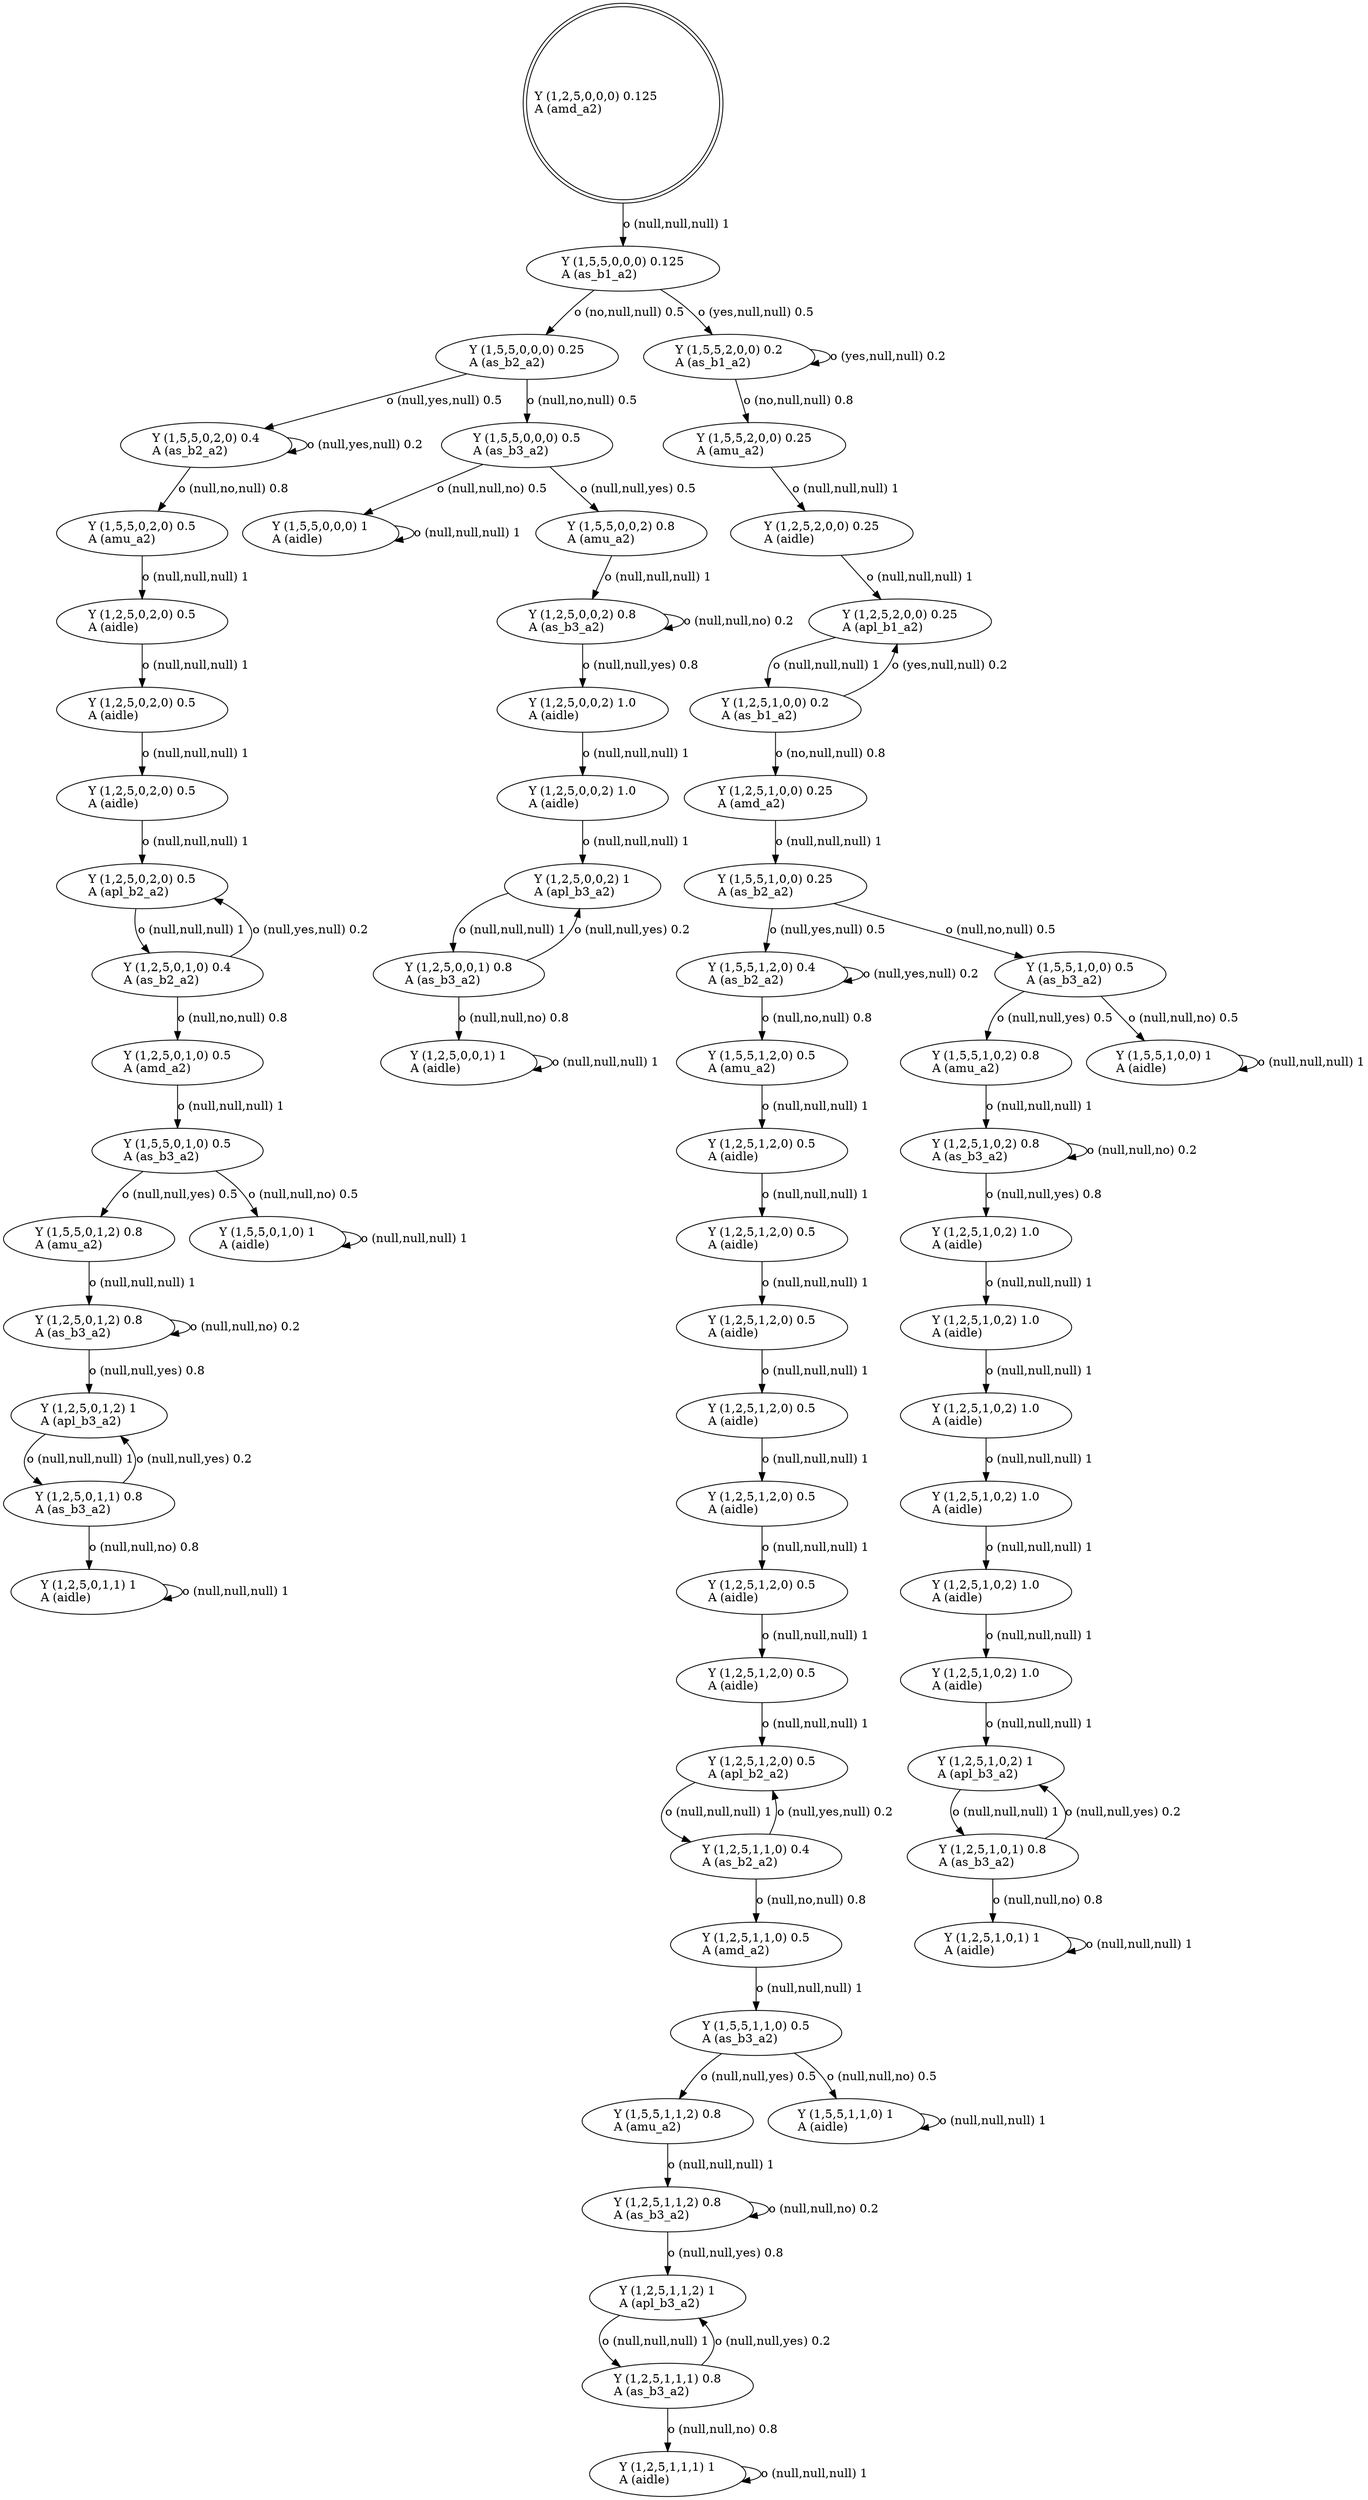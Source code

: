 digraph "G" {
root [label="Y (1,2,5,0,0,0) 0.125\lA (amd_a2)\l", labeljust="l", shape=doublecircle];
x0row550 [label="Y (1,5,5,0,0,0) 1\lA (aidle)\l"];
x0row562 [label="Y (1,5,5,0,0,2) 0.8\lA (amu_a2)\l"];
x0row453 [label="Y (1,5,5,0,1,0) 0.5\lA (as_b3_a2)\l"];
x0row445 [label="Y (1,2,5,0,1,0) 0.5\lA (amd_a2)\l"];
x0row496 [label="Y (1,2,5,0,1,2) 1\lA (apl_b3_a2)\l"];
x0row434 [label="Y (1,2,5,0,1,0) 0.4\lA (as_b2_a2)\l"];
x0row483 [label="Y (1,2,5,0,1,2) 0.8\lA (as_b3_a2)\l"];
x0row422 [label="Y (1,2,5,0,2,0) 0.5\lA (apl_b2_a2)\l"];
x0row478 [label="Y (1,5,5,0,1,2) 0.8\lA (amu_a2)\l"];
x0row411 [label="Y (1,5,5,0,2,0) 0.5\lA (amu_a2)\l"];
x0row403 [label="Y (1,5,5,0,2,0) 0.4\lA (as_b2_a2)\l"];
x0row465 [label="Y (1,5,5,0,1,0) 1\lA (aidle)\l"];
x0row505 [label="Y (1,2,5,0,1,1) 0.8\lA (as_b3_a2)\l"];
x0row384 [label="Y (1,5,5,0,0,0) 0.5\lA (as_b3_a2)\l"];
x0row249 [label="Y (1,2,5,1,1,1) 0.8\lA (as_b3_a2)\l"];
x0row239 [label="Y (1,2,5,1,1,2) 1\lA (apl_b3_a2)\l"];
x0row317 [label="Y (1,2,5,1,0,2) 0.8\lA (as_b3_a2)\l"];
x0row312 [label="Y (1,5,5,1,0,2) 0.8\lA (amu_a2)\l"];
x0row225 [label="Y (1,2,5,1,1,2) 0.8\lA (as_b3_a2)\l"];
x0row219 [label="Y (1,5,5,1,1,2) 0.8\lA (amu_a2)\l"];
x0row339 [label="Y (1,2,5,1,0,1) 0.8\lA (as_b3_a2)\l"];
x0row205 [label="Y (1,5,5,1,1,0) 1\lA (aidle)\l"];
x0row192 [label="Y (1,5,5,1,1,0) 0.5\lA (as_b3_a2)\l"];
x0row183 [label="Y (1,2,5,1,1,0) 0.5\lA (amd_a2)\l"];
x0row299 [label="Y (1,5,5,1,0,0) 1\lA (aidle)\l"];
x0row171 [label="Y (1,2,5,1,1,0) 0.4\lA (as_b2_a2)\l"];
x0row350 [label="Y (1,2,5,1,0,1) 1\lA (aidle)\l"];
x0row158 [label="Y (1,2,5,1,2,0) 0.5\lA (apl_b2_a2)\l"];
x0row146 [label="Y (1,5,5,1,2,0) 0.5\lA (amu_a2)\l"];
x0row137 [label="Y (1,5,5,1,2,0) 0.4\lA (as_b2_a2)\l"];
x0row566 [label="Y (1,2,5,0,0,2) 0.8\lA (as_b3_a2)\l"];
x0row578 [label="Y (1,2,5,0,0,2) 1\lA (apl_b3_a2)\l"];
x0row17 [label="Y (1,5,5,0,0,0) 0.25\lA (as_b2_a2)\l"];
x0row4 [label="Y (1,5,5,0,0,0) 0.125\lA (as_b1_a2)\l"];
x0row330 [label="Y (1,2,5,1,0,2) 1\lA (apl_b3_a2)\l"];
x0row117 [label="Y (1,5,5,1,0,0) 0.5\lA (as_b3_a2)\l"];
x0row104 [label="Y (1,5,5,1,0,0) 0.25\lA (as_b2_a2)\l"];
x0row95 [label="Y (1,2,5,1,0,0) 0.25\lA (amd_a2)\l"];
x0row83 [label="Y (1,2,5,1,0,0) 0.2\lA (as_b1_a2)\l"];
x0row261 [label="Y (1,2,5,1,1,1) 1\lA (aidle)\l"];
x0row67 [label="Y (1,2,5,2,0,0) 0.25\lA (apl_b1_a2)\l"];
x0row516 [label="Y (1,2,5,0,1,1) 1\lA (aidle)\l"];
x0row52 [label="Y (1,5,5,2,0,0) 0.25\lA (amu_a2)\l"];
x0row43 [label="Y (1,5,5,2,0,0) 0.2\lA (as_b1_a2)\l"];
x0row586 [label="Y (1,2,5,0,0,1) 0.8\lA (as_b3_a2)\l"];
x0row596 [label="Y (1,2,5,0,0,1) 1\lA (aidle)\l"];
x0row67_noop_0 [label="Y (1,2,5,2,0,0) 0.25\lA (aidle)\l"];
x0row422_noop_0 [label="Y (1,2,5,0,2,0) 0.5\lA (aidle)\l"];
x0row422_noop_1 [label="Y (1,2,5,0,2,0) 0.5\lA (aidle)\l"];
x0row422_noop_2 [label="Y (1,2,5,0,2,0) 0.5\lA (aidle)\l"];
x0row578_noop_0 [label="Y (1,2,5,0,0,2) 1.0\lA (aidle)\l"];
x0row578_noop_1 [label="Y (1,2,5,0,0,2) 1.0\lA (aidle)\l"];
x0row158_noop_0 [label="Y (1,2,5,1,2,0) 0.5\lA (aidle)\l"];
x0row158_noop_1 [label="Y (1,2,5,1,2,0) 0.5\lA (aidle)\l"];
x0row158_noop_2 [label="Y (1,2,5,1,2,0) 0.5\lA (aidle)\l"];
x0row158_noop_3 [label="Y (1,2,5,1,2,0) 0.5\lA (aidle)\l"];
x0row158_noop_4 [label="Y (1,2,5,1,2,0) 0.5\lA (aidle)\l"];
x0row158_noop_5 [label="Y (1,2,5,1,2,0) 0.5\lA (aidle)\l"];
x0row158_noop_6 [label="Y (1,2,5,1,2,0) 0.5\lA (aidle)\l"];
x0row330_noop_0 [label="Y (1,2,5,1,0,2) 1.0\lA (aidle)\l"];
x0row330_noop_1 [label="Y (1,2,5,1,0,2) 1.0\lA (aidle)\l"];
x0row330_noop_2 [label="Y (1,2,5,1,0,2) 1.0\lA (aidle)\l"];
x0row330_noop_3 [label="Y (1,2,5,1,0,2) 1.0\lA (aidle)\l"];
x0row330_noop_4 [label="Y (1,2,5,1,0,2) 1.0\lA (aidle)\l"];
x0row330_noop_5 [label="Y (1,2,5,1,0,2) 1.0\lA (aidle)\l"];
root -> x0row4  [key=0, label="o (null,null,null) 1\l"];
x0row550 -> x0row550  [key=0, label="o (null,null,null) 1\l"];
x0row562 -> x0row566  [key=0, label="o (null,null,null) 1\l"];
x0row453 -> x0row465  [key=0, label="o (null,null,no) 0.5\l"];
x0row453 -> x0row478  [key=0, label="o (null,null,yes) 0.5\l"];
x0row445 -> x0row453  [key=0, label="o (null,null,null) 1\l"];
x0row496 -> x0row505  [key=0, label="o (null,null,null) 1\l"];
x0row434 -> x0row422  [key=0, label="o (null,yes,null) 0.2\l"];
x0row434 -> x0row445  [key=0, label="o (null,no,null) 0.8\l"];
x0row483 -> x0row496  [key=0, label="o (null,null,yes) 0.8\l"];
x0row483 -> x0row483  [key=0, label="o (null,null,no) 0.2\l"];
x0row422 -> x0row434  [key=0, label="o (null,null,null) 1\l"];
x0row478 -> x0row483  [key=0, label="o (null,null,null) 1\l"];
x0row411 -> x0row422_noop_0  [key=0, label="o (null,null,null) 1\l"];
x0row403 -> x0row411  [key=0, label="o (null,no,null) 0.8\l"];
x0row403 -> x0row403  [key=0, label="o (null,yes,null) 0.2\l"];
x0row465 -> x0row465  [key=0, label="o (null,null,null) 1\l"];
x0row505 -> x0row496  [key=0, label="o (null,null,yes) 0.2\l"];
x0row505 -> x0row516  [key=0, label="o (null,null,no) 0.8\l"];
x0row384 -> x0row550  [key=0, label="o (null,null,no) 0.5\l"];
x0row384 -> x0row562  [key=0, label="o (null,null,yes) 0.5\l"];
x0row249 -> x0row239  [key=0, label="o (null,null,yes) 0.2\l"];
x0row249 -> x0row261  [key=0, label="o (null,null,no) 0.8\l"];
x0row239 -> x0row249  [key=0, label="o (null,null,null) 1\l"];
x0row317 -> x0row330_noop_0  [key=0, label="o (null,null,yes) 0.8\l"];
x0row317 -> x0row317  [key=0, label="o (null,null,no) 0.2\l"];
x0row312 -> x0row317  [key=0, label="o (null,null,null) 1\l"];
x0row225 -> x0row239  [key=0, label="o (null,null,yes) 0.8\l"];
x0row225 -> x0row225  [key=0, label="o (null,null,no) 0.2\l"];
x0row219 -> x0row225  [key=0, label="o (null,null,null) 1\l"];
x0row339 -> x0row330  [key=0, label="o (null,null,yes) 0.2\l"];
x0row339 -> x0row350  [key=0, label="o (null,null,no) 0.8\l"];
x0row205 -> x0row205  [key=0, label="o (null,null,null) 1\l"];
x0row192 -> x0row205  [key=0, label="o (null,null,no) 0.5\l"];
x0row192 -> x0row219  [key=0, label="o (null,null,yes) 0.5\l"];
x0row183 -> x0row192  [key=0, label="o (null,null,null) 1\l"];
x0row299 -> x0row299  [key=0, label="o (null,null,null) 1\l"];
x0row171 -> x0row158  [key=0, label="o (null,yes,null) 0.2\l"];
x0row171 -> x0row183  [key=0, label="o (null,no,null) 0.8\l"];
x0row350 -> x0row350  [key=0, label="o (null,null,null) 1\l"];
x0row158 -> x0row171  [key=0, label="o (null,null,null) 1\l"];
x0row146 -> x0row158_noop_0  [key=0, label="o (null,null,null) 1\l"];
x0row137 -> x0row146  [key=0, label="o (null,no,null) 0.8\l"];
x0row137 -> x0row137  [key=0, label="o (null,yes,null) 0.2\l"];
x0row566 -> x0row578_noop_0  [key=0, label="o (null,null,yes) 0.8\l"];
x0row566 -> x0row566  [key=0, label="o (null,null,no) 0.2\l"];
x0row578 -> x0row586  [key=0, label="o (null,null,null) 1\l"];
x0row17 -> x0row384  [key=0, label="o (null,no,null) 0.5\l"];
x0row17 -> x0row403  [key=0, label="o (null,yes,null) 0.5\l"];
x0row4 -> x0row17  [key=0, label="o (no,null,null) 0.5\l"];
x0row4 -> x0row43  [key=0, label="o (yes,null,null) 0.5\l"];
x0row330 -> x0row339  [key=0, label="o (null,null,null) 1\l"];
x0row117 -> x0row299  [key=0, label="o (null,null,no) 0.5\l"];
x0row117 -> x0row312  [key=0, label="o (null,null,yes) 0.5\l"];
x0row104 -> x0row117  [key=0, label="o (null,no,null) 0.5\l"];
x0row104 -> x0row137  [key=0, label="o (null,yes,null) 0.5\l"];
x0row95 -> x0row104  [key=0, label="o (null,null,null) 1\l"];
x0row83 -> x0row67  [key=0, label="o (yes,null,null) 0.2\l"];
x0row83 -> x0row95  [key=0, label="o (no,null,null) 0.8\l"];
x0row261 -> x0row261  [key=0, label="o (null,null,null) 1\l"];
x0row67 -> x0row83  [key=0, label="o (null,null,null) 1\l"];
x0row516 -> x0row516  [key=0, label="o (null,null,null) 1\l"];
x0row52 -> x0row67_noop_0  [key=0, label="o (null,null,null) 1\l"];
x0row43 -> x0row52  [key=0, label="o (no,null,null) 0.8\l"];
x0row43 -> x0row43  [key=0, label="o (yes,null,null) 0.2\l"];
x0row586 -> x0row578  [key=0, label="o (null,null,yes) 0.2\l"];
x0row586 -> x0row596  [key=0, label="o (null,null,no) 0.8\l"];
x0row596 -> x0row596  [key=0, label="o (null,null,null) 1\l"];
x0row67_noop_0 -> x0row67  [key=0, label="o (null,null,null) 1\l"];
x0row422_noop_0 -> x0row422_noop_1  [key=0, label="o (null,null,null) 1\l"];
x0row422_noop_1 -> x0row422_noop_2  [key=0, label="o (null,null,null) 1\l"];
x0row422_noop_2 -> x0row422  [key=0, label="o (null,null,null) 1\l"];
x0row578_noop_0 -> x0row578_noop_1  [key=0, label="o (null,null,null) 1\l"];
x0row578_noop_1 -> x0row578  [key=0, label="o (null,null,null) 1\l"];
x0row158_noop_0 -> x0row158_noop_1  [key=0, label="o (null,null,null) 1\l"];
x0row158_noop_1 -> x0row158_noop_2  [key=0, label="o (null,null,null) 1\l"];
x0row158_noop_2 -> x0row158_noop_3  [key=0, label="o (null,null,null) 1\l"];
x0row158_noop_3 -> x0row158_noop_4  [key=0, label="o (null,null,null) 1\l"];
x0row158_noop_4 -> x0row158_noop_5  [key=0, label="o (null,null,null) 1\l"];
x0row158_noop_5 -> x0row158_noop_6  [key=0, label="o (null,null,null) 1\l"];
x0row158_noop_6 -> x0row158  [key=0, label="o (null,null,null) 1\l"];
x0row330_noop_0 -> x0row330_noop_1  [key=0, label="o (null,null,null) 1\l"];
x0row330_noop_1 -> x0row330_noop_2  [key=0, label="o (null,null,null) 1\l"];
x0row330_noop_2 -> x0row330_noop_3  [key=0, label="o (null,null,null) 1\l"];
x0row330_noop_3 -> x0row330_noop_4  [key=0, label="o (null,null,null) 1\l"];
x0row330_noop_4 -> x0row330_noop_5  [key=0, label="o (null,null,null) 1\l"];
x0row330_noop_5 -> x0row330  [key=0, label="o (null,null,null) 1\l"];
}
